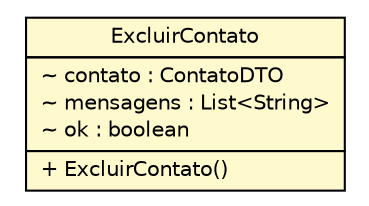 #!/usr/local/bin/dot
#
# Class diagram 
# Generated by UMLGraph version 5.1 (http://www.umlgraph.org/)
#

digraph G {
	edge [fontname="Helvetica",fontsize=10,labelfontname="Helvetica",labelfontsize=10];
	node [fontname="Helvetica",fontsize=10,shape=plaintext];
	nodesep=0.25;
	ranksep=0.5;
	// br.net.meditec.shared.commands.ExcluirContato
	c1595 [label=<<table title="br.net.meditec.shared.commands.ExcluirContato" border="0" cellborder="1" cellspacing="0" cellpadding="2" port="p" bgcolor="lemonChiffon" href="./ExcluirContato.html">
		<tr><td><table border="0" cellspacing="0" cellpadding="1">
<tr><td align="center" balign="center"> ExcluirContato </td></tr>
		</table></td></tr>
		<tr><td><table border="0" cellspacing="0" cellpadding="1">
<tr><td align="left" balign="left"> ~ contato : ContatoDTO </td></tr>
<tr><td align="left" balign="left"> ~ mensagens : List&lt;String&gt; </td></tr>
<tr><td align="left" balign="left"> ~ ok : boolean </td></tr>
		</table></td></tr>
		<tr><td><table border="0" cellspacing="0" cellpadding="1">
<tr><td align="left" balign="left"> + ExcluirContato() </td></tr>
		</table></td></tr>
		</table>>, fontname="Helvetica", fontcolor="black", fontsize=10.0];
}

